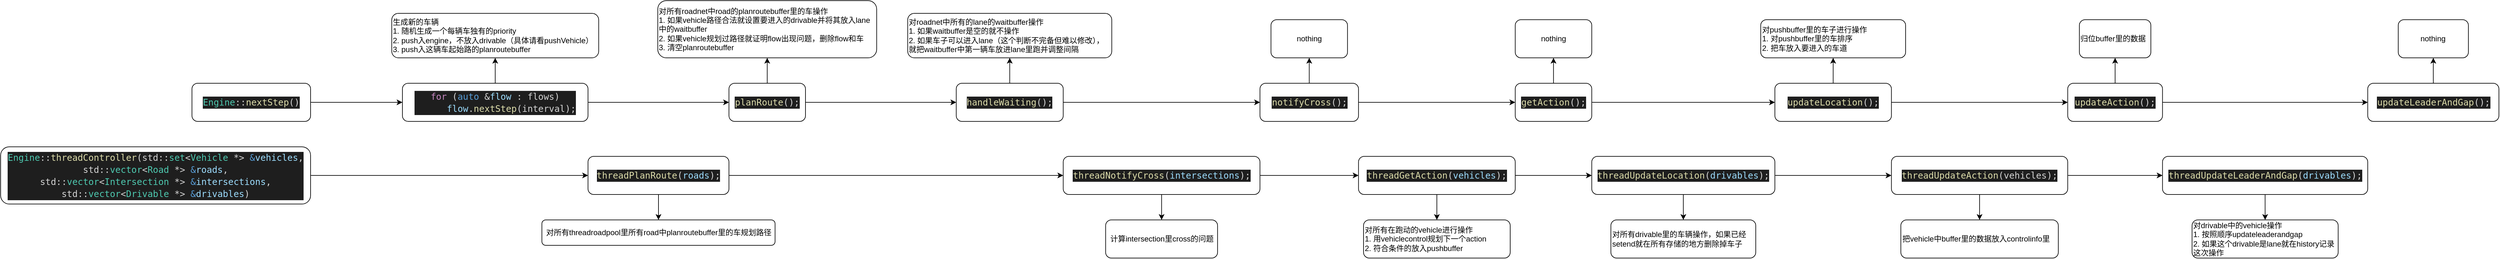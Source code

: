 <mxfile version="14.2.4" type="embed">
    <diagram id="FMKehCGugXYH41a7BShN" name="Page-1">
        <mxGraphModel dx="1446" dy="628" grid="1" gridSize="10" guides="1" tooltips="1" connect="1" arrows="1" fold="1" page="1" pageScale="1" pageWidth="827" pageHeight="1169" math="0" shadow="0">
            <root>
                <mxCell id="0"/>
                <mxCell id="1" parent="0"/>
                <mxCell id="15" value="" style="edgeStyle=orthogonalEdgeStyle;rounded=0;orthogonalLoop=1;jettySize=auto;html=1;" parent="1" source="11" target="14" edge="1">
                    <mxGeometry relative="1" as="geometry"/>
                </mxCell>
                <mxCell id="11" value="&lt;div style=&quot;color: rgb(212 , 212 , 212) ; background-color: rgb(30 , 30 , 30) ; font-family: &amp;#34;droid sans mono&amp;#34; , monospace , monospace , &amp;#34;droid sans fallback&amp;#34; ; font-size: 14px ; line-height: 19px&quot;&gt;&lt;span style=&quot;color: #4ec9b0&quot;&gt;Engine&lt;/span&gt;::&lt;span style=&quot;color: #dcdcaa&quot;&gt;nextStep&lt;/span&gt;()&lt;/div&gt;" style="rounded=1;whiteSpace=wrap;html=1;" parent="1" vertex="1">
                    <mxGeometry x="360" y="350" width="186" height="60" as="geometry"/>
                </mxCell>
                <mxCell id="32" value="" style="edgeStyle=orthogonalEdgeStyle;rounded=0;orthogonalLoop=1;jettySize=auto;html=1;" parent="1" source="12" target="31" edge="1">
                    <mxGeometry relative="1" as="geometry"/>
                </mxCell>
                <mxCell id="12" value="&lt;div style=&quot;color: rgb(212 , 212 , 212) ; background-color: rgb(30 , 30 , 30) ; font-family: &amp;#34;droid sans mono&amp;#34; , monospace , monospace , &amp;#34;droid sans fallback&amp;#34; ; font-size: 14px ; line-height: 19px&quot;&gt;&lt;div&gt;&lt;span style=&quot;color: #4ec9b0&quot;&gt;Engine&lt;/span&gt;::&lt;span style=&quot;color: #dcdcaa&quot;&gt;threadController&lt;/span&gt;(std::&lt;span style=&quot;color: #4ec9b0&quot;&gt;set&lt;/span&gt;&amp;lt;&lt;span style=&quot;color: #4ec9b0&quot;&gt;Vehicle&lt;/span&gt; *&amp;gt; &lt;span style=&quot;color: #569cd6&quot;&gt;&amp;amp;&lt;/span&gt;&lt;span style=&quot;color: #9cdcfe&quot;&gt;vehicles&lt;/span&gt;,&lt;/div&gt;&lt;div&gt;                                  std::&lt;span style=&quot;color: #4ec9b0&quot;&gt;vector&lt;/span&gt;&amp;lt;&lt;span style=&quot;color: #4ec9b0&quot;&gt;Road&lt;/span&gt; *&amp;gt; &lt;span style=&quot;color: #569cd6&quot;&gt;&amp;amp;&lt;/span&gt;&lt;span style=&quot;color: #9cdcfe&quot;&gt;roads&lt;/span&gt;,&lt;/div&gt;&lt;div&gt;                                  std::&lt;span style=&quot;color: #4ec9b0&quot;&gt;vector&lt;/span&gt;&amp;lt;&lt;span style=&quot;color: #4ec9b0&quot;&gt;Intersection&lt;/span&gt; *&amp;gt; &lt;span style=&quot;color: #569cd6&quot;&gt;&amp;amp;&lt;/span&gt;&lt;span style=&quot;color: #9cdcfe&quot;&gt;intersections&lt;/span&gt;,&lt;/div&gt;&lt;div&gt;                                  std::&lt;span style=&quot;color: #4ec9b0&quot;&gt;vector&lt;/span&gt;&amp;lt;&lt;span style=&quot;color: #4ec9b0&quot;&gt;Drivable&lt;/span&gt; *&amp;gt; &lt;span style=&quot;color: #569cd6&quot;&gt;&amp;amp;&lt;/span&gt;&lt;span style=&quot;color: #9cdcfe&quot;&gt;drivables&lt;/span&gt;)&lt;/div&gt;&lt;/div&gt;" style="rounded=1;whiteSpace=wrap;html=1;" parent="1" vertex="1">
                    <mxGeometry x="60" y="450" width="486" height="90" as="geometry"/>
                </mxCell>
                <mxCell id="17" value="" style="edgeStyle=orthogonalEdgeStyle;rounded=0;orthogonalLoop=1;jettySize=auto;html=1;" parent="1" source="14" target="16" edge="1">
                    <mxGeometry relative="1" as="geometry"/>
                </mxCell>
                <mxCell id="86" style="edgeStyle=orthogonalEdgeStyle;rounded=0;orthogonalLoop=1;jettySize=auto;html=1;exitX=0.5;exitY=0;exitDx=0;exitDy=0;entryX=0.5;entryY=1;entryDx=0;entryDy=0;" edge="1" parent="1" source="14" target="43">
                    <mxGeometry relative="1" as="geometry"/>
                </mxCell>
                <mxCell id="14" value="&lt;div style=&quot;color: rgb(212 , 212 , 212) ; background-color: rgb(30 , 30 , 30) ; font-family: &amp;#34;droid sans mono&amp;#34; , monospace , monospace , &amp;#34;droid sans fallback&amp;#34; ; font-size: 14px ; line-height: 19px&quot;&gt;&lt;div&gt;&lt;span style=&quot;color: #c586c0&quot;&gt;for&lt;/span&gt; (&lt;span style=&quot;color: #569cd6&quot;&gt;auto&lt;/span&gt; &amp;amp;&lt;span style=&quot;color: #9cdcfe&quot;&gt;flow&lt;/span&gt; : flows)&lt;/div&gt;&lt;div&gt;            &lt;span style=&quot;color: #9cdcfe&quot;&gt;&amp;nbsp; &amp;nbsp; &amp;nbsp; flow&lt;/span&gt;.&lt;span style=&quot;color: #dcdcaa&quot;&gt;nextStep&lt;/span&gt;(interval);&lt;/div&gt;&lt;/div&gt;" style="whiteSpace=wrap;html=1;rounded=1;" parent="1" vertex="1">
                    <mxGeometry x="690" y="350" width="291" height="60" as="geometry"/>
                </mxCell>
                <mxCell id="59" value="" style="edgeStyle=orthogonalEdgeStyle;rounded=0;orthogonalLoop=1;jettySize=auto;html=1;" edge="1" parent="1" source="16" target="58">
                    <mxGeometry relative="1" as="geometry"/>
                </mxCell>
                <mxCell id="85" style="edgeStyle=orthogonalEdgeStyle;rounded=0;orthogonalLoop=1;jettySize=auto;html=1;exitX=0.5;exitY=0;exitDx=0;exitDy=0;entryX=0.5;entryY=1;entryDx=0;entryDy=0;" edge="1" parent="1" source="16" target="47">
                    <mxGeometry relative="1" as="geometry"/>
                </mxCell>
                <mxCell id="16" value="&lt;div style=&quot;color: rgb(212 , 212 , 212) ; background-color: rgb(30 , 30 , 30) ; font-family: &amp;#34;droid sans mono&amp;#34; , monospace , monospace , &amp;#34;droid sans fallback&amp;#34; ; font-size: 14px ; line-height: 19px&quot;&gt;&lt;span style=&quot;color: #dcdcaa&quot;&gt;planRoute&lt;/span&gt;();&lt;/div&gt;" style="whiteSpace=wrap;html=1;rounded=1;" parent="1" vertex="1">
                    <mxGeometry x="1202" y="350" width="120" height="60" as="geometry"/>
                </mxCell>
                <mxCell id="21" value="" style="edgeStyle=orthogonalEdgeStyle;rounded=0;orthogonalLoop=1;jettySize=auto;html=1;" parent="1" source="18" target="20" edge="1">
                    <mxGeometry relative="1" as="geometry"/>
                </mxCell>
                <mxCell id="83" style="edgeStyle=orthogonalEdgeStyle;rounded=0;orthogonalLoop=1;jettySize=auto;html=1;exitX=0.5;exitY=0;exitDx=0;exitDy=0;entryX=0.5;entryY=1;entryDx=0;entryDy=0;" edge="1" parent="1" source="18" target="55">
                    <mxGeometry relative="1" as="geometry"/>
                </mxCell>
                <mxCell id="18" value="&lt;div style=&quot;color: rgb(212 , 212 , 212) ; background-color: rgb(30 , 30 , 30) ; font-family: &amp;#34;droid sans mono&amp;#34; , monospace , monospace , &amp;#34;droid sans fallback&amp;#34; ; font-size: 14px ; line-height: 19px&quot;&gt;&lt;span style=&quot;color: #dcdcaa&quot;&gt;notifyCross&lt;/span&gt;();&lt;/div&gt;" style="whiteSpace=wrap;html=1;rounded=1;" parent="1" vertex="1">
                    <mxGeometry x="2034.64" y="350" width="154.5" height="60" as="geometry"/>
                </mxCell>
                <mxCell id="25" value="" style="edgeStyle=orthogonalEdgeStyle;rounded=0;orthogonalLoop=1;jettySize=auto;html=1;" parent="1" source="20" target="24" edge="1">
                    <mxGeometry relative="1" as="geometry"/>
                </mxCell>
                <mxCell id="82" style="edgeStyle=orthogonalEdgeStyle;rounded=0;orthogonalLoop=1;jettySize=auto;html=1;exitX=0.5;exitY=0;exitDx=0;exitDy=0;entryX=0.5;entryY=1;entryDx=0;entryDy=0;" edge="1" parent="1" source="20" target="56">
                    <mxGeometry relative="1" as="geometry"/>
                </mxCell>
                <mxCell id="20" value="&lt;div style=&quot;color: rgb(212 , 212 , 212) ; background-color: rgb(30 , 30 , 30) ; font-family: &amp;#34;droid sans mono&amp;#34; , monospace , monospace , &amp;#34;droid sans fallback&amp;#34; ; font-size: 14px ; line-height: 19px&quot;&gt;&lt;span style=&quot;color: #dcdcaa&quot;&gt;getAction&lt;/span&gt;();&lt;/div&gt;" style="whiteSpace=wrap;html=1;rounded=1;" parent="1" vertex="1">
                    <mxGeometry x="2434.89" y="350" width="120" height="60" as="geometry"/>
                </mxCell>
                <mxCell id="27" value="" style="edgeStyle=orthogonalEdgeStyle;rounded=0;orthogonalLoop=1;jettySize=auto;html=1;" parent="1" source="24" target="26" edge="1">
                    <mxGeometry relative="1" as="geometry"/>
                </mxCell>
                <mxCell id="87" style="edgeStyle=orthogonalEdgeStyle;rounded=0;orthogonalLoop=1;jettySize=auto;html=1;exitX=0.5;exitY=0;exitDx=0;exitDy=0;entryX=0.5;entryY=1;entryDx=0;entryDy=0;" edge="1" parent="1" source="24" target="69">
                    <mxGeometry relative="1" as="geometry"/>
                </mxCell>
                <mxCell id="24" value="&lt;div style=&quot;color: rgb(212 , 212 , 212) ; background-color: rgb(30 , 30 , 30) ; font-family: &amp;#34;droid sans mono&amp;#34; , monospace , monospace , &amp;#34;droid sans fallback&amp;#34; ; font-size: 14px ; line-height: 19px&quot;&gt;&lt;span style=&quot;color: #dcdcaa&quot;&gt;updateLocation&lt;/span&gt;();&lt;/div&gt;" style="whiteSpace=wrap;html=1;rounded=1;" parent="1" vertex="1">
                    <mxGeometry x="2842.02" y="350" width="182.75" height="60" as="geometry"/>
                </mxCell>
                <mxCell id="29" value="" style="edgeStyle=orthogonalEdgeStyle;rounded=0;orthogonalLoop=1;jettySize=auto;html=1;" parent="1" source="26" target="28" edge="1">
                    <mxGeometry relative="1" as="geometry"/>
                </mxCell>
                <mxCell id="81" style="edgeStyle=orthogonalEdgeStyle;rounded=0;orthogonalLoop=1;jettySize=auto;html=1;exitX=0.5;exitY=0;exitDx=0;exitDy=0;entryX=0.5;entryY=1;entryDx=0;entryDy=0;" edge="1" parent="1" source="26" target="73">
                    <mxGeometry relative="1" as="geometry"/>
                </mxCell>
                <mxCell id="26" value="&lt;div style=&quot;color: rgb(212 , 212 , 212) ; background-color: rgb(30 , 30 , 30) ; font-family: &amp;#34;droid sans mono&amp;#34; , monospace , monospace , &amp;#34;droid sans fallback&amp;#34; ; font-size: 14px ; line-height: 19px&quot;&gt;&lt;span style=&quot;color: #dcdcaa&quot;&gt;updateAction&lt;/span&gt;();&lt;/div&gt;" style="whiteSpace=wrap;html=1;rounded=1;" parent="1" vertex="1">
                    <mxGeometry x="3301.19" y="350" width="148.63" height="60" as="geometry"/>
                </mxCell>
                <mxCell id="80" style="edgeStyle=orthogonalEdgeStyle;rounded=0;orthogonalLoop=1;jettySize=auto;html=1;exitX=0.5;exitY=0;exitDx=0;exitDy=0;entryX=0.5;entryY=1;entryDx=0;entryDy=0;" edge="1" parent="1" source="28" target="75">
                    <mxGeometry relative="1" as="geometry"/>
                </mxCell>
                <mxCell id="28" value="&lt;div style=&quot;color: rgb(212 , 212 , 212) ; background-color: rgb(30 , 30 , 30) ; font-family: &amp;#34;droid sans mono&amp;#34; , monospace , monospace , &amp;#34;droid sans fallback&amp;#34; ; font-size: 14px ; line-height: 19px&quot;&gt;&lt;span style=&quot;color: #dcdcaa&quot;&gt;updateLeaderAndGap&lt;/span&gt;();&lt;/div&gt;" style="whiteSpace=wrap;html=1;rounded=1;" parent="1" vertex="1">
                    <mxGeometry x="3771.61" y="350" width="205.67" height="60" as="geometry"/>
                </mxCell>
                <mxCell id="34" value="" style="edgeStyle=orthogonalEdgeStyle;rounded=0;orthogonalLoop=1;jettySize=auto;html=1;" parent="1" source="31" target="33" edge="1">
                    <mxGeometry relative="1" as="geometry"/>
                </mxCell>
                <mxCell id="50" style="edgeStyle=orthogonalEdgeStyle;rounded=0;orthogonalLoop=1;jettySize=auto;html=1;exitX=0.5;exitY=1;exitDx=0;exitDy=0;entryX=0.5;entryY=0;entryDx=0;entryDy=0;" edge="1" parent="1" source="31" target="49">
                    <mxGeometry relative="1" as="geometry"/>
                </mxCell>
                <mxCell id="31" value="&lt;div style=&quot;color: rgb(212 , 212 , 212) ; background-color: rgb(30 , 30 , 30) ; font-family: &amp;#34;droid sans mono&amp;#34; , monospace , monospace , &amp;#34;droid sans fallback&amp;#34; ; font-size: 14px ; line-height: 19px&quot;&gt;&lt;div style=&quot;font-family: &amp;#34;droid sans mono&amp;#34; , monospace , monospace , &amp;#34;droid sans fallback&amp;#34; ; line-height: 19px&quot;&gt;&lt;span style=&quot;color: #dcdcaa&quot;&gt;threadPlanRoute&lt;/span&gt;(&lt;span style=&quot;color: #9cdcfe&quot;&gt;roads&lt;/span&gt;);&lt;/div&gt;&lt;/div&gt;" style="whiteSpace=wrap;html=1;rounded=1;" parent="1" vertex="1">
                    <mxGeometry x="981.0" y="465" width="221" height="60" as="geometry"/>
                </mxCell>
                <mxCell id="36" value="" style="edgeStyle=orthogonalEdgeStyle;rounded=0;orthogonalLoop=1;jettySize=auto;html=1;" parent="1" source="33" target="35" edge="1">
                    <mxGeometry relative="1" as="geometry"/>
                </mxCell>
                <mxCell id="54" style="edgeStyle=orthogonalEdgeStyle;rounded=0;orthogonalLoop=1;jettySize=auto;html=1;exitX=0.5;exitY=1;exitDx=0;exitDy=0;entryX=0.5;entryY=0;entryDx=0;entryDy=0;" edge="1" parent="1" source="33" target="53">
                    <mxGeometry relative="1" as="geometry"/>
                </mxCell>
                <mxCell id="33" value="&lt;div style=&quot;color: rgb(212 , 212 , 212) ; background-color: rgb(30 , 30 , 30) ; font-family: &amp;#34;droid sans mono&amp;#34; , monospace , monospace , &amp;#34;droid sans fallback&amp;#34; ; font-size: 14px ; line-height: 19px&quot;&gt;&lt;span style=&quot;color: #dcdcaa&quot;&gt;threadNotifyCross&lt;/span&gt;(&lt;span style=&quot;color: #9cdcfe&quot;&gt;intersections&lt;/span&gt;);&lt;/div&gt;" style="whiteSpace=wrap;html=1;rounded=1;" parent="1" vertex="1">
                    <mxGeometry x="1726.14" y="465" width="308.5" height="60" as="geometry"/>
                </mxCell>
                <mxCell id="38" value="" style="edgeStyle=orthogonalEdgeStyle;rounded=0;orthogonalLoop=1;jettySize=auto;html=1;" parent="1" source="35" target="37" edge="1">
                    <mxGeometry relative="1" as="geometry"/>
                </mxCell>
                <mxCell id="65" style="edgeStyle=orthogonalEdgeStyle;rounded=0;orthogonalLoop=1;jettySize=auto;html=1;exitX=0.5;exitY=1;exitDx=0;exitDy=0;entryX=0.5;entryY=0;entryDx=0;entryDy=0;" edge="1" parent="1" source="35" target="64">
                    <mxGeometry relative="1" as="geometry"/>
                </mxCell>
                <mxCell id="35" value="&lt;div style=&quot;color: rgb(212 , 212 , 212) ; background-color: rgb(30 , 30 , 30) ; font-family: &amp;#34;droid sans mono&amp;#34; , monospace , monospace , &amp;#34;droid sans fallback&amp;#34; ; font-size: 14px ; line-height: 19px&quot;&gt;&lt;span style=&quot;color: #dcdcaa&quot;&gt;threadGetAction&lt;/span&gt;(&lt;span style=&quot;color: #9cdcfe&quot;&gt;vehicles&lt;/span&gt;);&lt;/div&gt;" style="whiteSpace=wrap;html=1;rounded=1;" parent="1" vertex="1">
                    <mxGeometry x="2189.14" y="465" width="245.75" height="60" as="geometry"/>
                </mxCell>
                <mxCell id="40" value="" style="edgeStyle=orthogonalEdgeStyle;rounded=0;orthogonalLoop=1;jettySize=auto;html=1;" parent="1" source="37" target="39" edge="1">
                    <mxGeometry relative="1" as="geometry"/>
                </mxCell>
                <mxCell id="68" value="" style="edgeStyle=orthogonalEdgeStyle;rounded=0;orthogonalLoop=1;jettySize=auto;html=1;" edge="1" parent="1" source="37" target="67">
                    <mxGeometry relative="1" as="geometry"/>
                </mxCell>
                <mxCell id="37" value="&lt;div style=&quot;color: rgb(212 , 212 , 212) ; background-color: rgb(30 , 30 , 30) ; font-family: &amp;#34;droid sans mono&amp;#34; , monospace , monospace , &amp;#34;droid sans fallback&amp;#34; ; font-size: 14px ; line-height: 19px&quot;&gt;&lt;span style=&quot;color: #dcdcaa&quot;&gt;threadUpdateLocation&lt;/span&gt;(&lt;span style=&quot;color: #9cdcfe&quot;&gt;drivables&lt;/span&gt;);&lt;/div&gt;" style="whiteSpace=wrap;html=1;rounded=1;" parent="1" vertex="1">
                    <mxGeometry x="2554.89" y="465" width="287.13" height="60" as="geometry"/>
                </mxCell>
                <mxCell id="42" value="" style="edgeStyle=orthogonalEdgeStyle;rounded=0;orthogonalLoop=1;jettySize=auto;html=1;" parent="1" source="39" target="41" edge="1">
                    <mxGeometry relative="1" as="geometry"/>
                </mxCell>
                <mxCell id="72" value="" style="edgeStyle=orthogonalEdgeStyle;rounded=0;orthogonalLoop=1;jettySize=auto;html=1;" edge="1" parent="1" source="39" target="71">
                    <mxGeometry relative="1" as="geometry"/>
                </mxCell>
                <mxCell id="39" value="&lt;div style=&quot;color: rgb(212 , 212 , 212) ; background-color: rgb(30 , 30 , 30) ; font-family: &amp;#34;droid sans mono&amp;#34; , monospace , monospace , &amp;#34;droid sans fallback&amp;#34; ; font-size: 14px ; line-height: 19px&quot;&gt;&lt;span style=&quot;color: #dcdcaa&quot;&gt;threadUpdateAction&lt;/span&gt;(vehicles);&lt;/div&gt;" style="whiteSpace=wrap;html=1;rounded=1;" parent="1" vertex="1">
                    <mxGeometry x="3024.77" y="465" width="276.42" height="60" as="geometry"/>
                </mxCell>
                <mxCell id="79" value="" style="edgeStyle=orthogonalEdgeStyle;rounded=0;orthogonalLoop=1;jettySize=auto;html=1;" edge="1" parent="1" source="41" target="78">
                    <mxGeometry relative="1" as="geometry"/>
                </mxCell>
                <mxCell id="41" value="&lt;div style=&quot;color: rgb(212 , 212 , 212) ; background-color: rgb(30 , 30 , 30) ; font-family: &amp;#34;droid sans mono&amp;#34; , monospace , monospace , &amp;#34;droid sans fallback&amp;#34; ; font-size: 14px ; line-height: 19px&quot;&gt;&lt;span style=&quot;color: #dcdcaa&quot;&gt;threadUpdateLeaderAndGap&lt;/span&gt;(&lt;span style=&quot;color: #9cdcfe&quot;&gt;drivables&lt;/span&gt;);&lt;/div&gt;" style="whiteSpace=wrap;html=1;rounded=1;" parent="1" vertex="1">
                    <mxGeometry x="3449.82" y="465" width="321.79" height="60" as="geometry"/>
                </mxCell>
                <mxCell id="43" value="生成新的车辆&lt;br&gt;&lt;div&gt;&lt;span&gt;1. 随机生成一个每辆车独有的priority&lt;/span&gt;&lt;/div&gt;&lt;div&gt;&lt;span&gt;2. push入engine，不放入drivable（具体请看pushVehicle）&lt;/span&gt;&lt;/div&gt;&lt;div&gt;&lt;span&gt;3. push入这辆车起始路的planroutebuffer&lt;/span&gt;&lt;/div&gt;" style="whiteSpace=wrap;html=1;rounded=1;align=left;" parent="1" vertex="1">
                    <mxGeometry x="673.25" y="240" width="324.5" height="70" as="geometry"/>
                </mxCell>
                <mxCell id="47" value="对所有roadnet中road的planroutebuffer里的车操作&lt;br&gt;&lt;div&gt;1. 如果vehicle路径合法就设置要进入的drivable并将其放入lane中的waitbuffer&lt;/div&gt;&lt;div&gt;&lt;span&gt;2. 如果vehicle规划过路径就证明flow出现问题，删除flow和车&lt;/span&gt;&lt;/div&gt;&lt;div&gt;&lt;span&gt;3. 清空planroutebuffer&lt;/span&gt;&lt;/div&gt;" style="whiteSpace=wrap;html=1;rounded=1;align=left;" vertex="1" parent="1">
                    <mxGeometry x="1090.38" y="220" width="343.25" height="90" as="geometry"/>
                </mxCell>
                <mxCell id="49" value="对所有threadroadpool里所有road中planroutebuffer里的车规划路径" style="whiteSpace=wrap;html=1;rounded=1;" vertex="1" parent="1">
                    <mxGeometry x="908.69" y="565" width="365.62" height="40" as="geometry"/>
                </mxCell>
                <mxCell id="53" value="计算intersection里cross的问题" style="whiteSpace=wrap;html=1;rounded=1;" vertex="1" parent="1">
                    <mxGeometry x="1792.64" y="565" width="175.5" height="60" as="geometry"/>
                </mxCell>
                <mxCell id="55" value="nothing" style="whiteSpace=wrap;html=1;rounded=1;" vertex="1" parent="1">
                    <mxGeometry x="2051.89" y="250" width="120" height="60" as="geometry"/>
                </mxCell>
                <mxCell id="56" value="nothing" style="whiteSpace=wrap;html=1;rounded=1;" vertex="1" parent="1">
                    <mxGeometry x="2434.89" y="250" width="120" height="60" as="geometry"/>
                </mxCell>
                <mxCell id="60" style="edgeStyle=orthogonalEdgeStyle;rounded=0;orthogonalLoop=1;jettySize=auto;html=1;exitX=1;exitY=0.5;exitDx=0;exitDy=0;entryX=0;entryY=0.5;entryDx=0;entryDy=0;" edge="1" parent="1" source="58" target="18">
                    <mxGeometry relative="1" as="geometry"/>
                </mxCell>
                <mxCell id="84" style="edgeStyle=orthogonalEdgeStyle;rounded=0;orthogonalLoop=1;jettySize=auto;html=1;exitX=0.5;exitY=0;exitDx=0;exitDy=0;entryX=0.5;entryY=1;entryDx=0;entryDy=0;" edge="1" parent="1" source="58" target="61">
                    <mxGeometry relative="1" as="geometry"/>
                </mxCell>
                <mxCell id="58" value="&lt;div style=&quot;color: rgb(212 , 212 , 212) ; background-color: rgb(30 , 30 , 30) ; font-family: &amp;#34;droid sans mono&amp;#34; , monospace , monospace , &amp;#34;droid sans fallback&amp;#34; ; font-size: 14px ; line-height: 19px&quot;&gt;&lt;span style=&quot;color: #dcdcaa&quot;&gt;handleWaiting&lt;/span&gt;();&lt;/div&gt;" style="whiteSpace=wrap;html=1;rounded=1;" vertex="1" parent="1">
                    <mxGeometry x="1558.39" y="350" width="167.75" height="60" as="geometry"/>
                </mxCell>
                <mxCell id="61" value="对roadnet中所有的lane的waitbuffer操作&lt;br&gt;&lt;div&gt;1. 如果waitbuffer是空的就不操作&lt;/div&gt;&lt;div&gt;&lt;span&gt;2. 如果车子可以进入lane（这个判断不完备但难以修改），就把waitbuffer中第一辆车放进lane里跑并调整间隔&lt;/span&gt;&lt;/div&gt;" style="whiteSpace=wrap;html=1;rounded=1;align=left;" vertex="1" parent="1">
                    <mxGeometry x="1482.26" y="240" width="320" height="70" as="geometry"/>
                </mxCell>
                <mxCell id="64" value="对所有在跑动的vehicle进行操作&lt;br&gt;1. 用vehiclecontrol规划下一个action&lt;br&gt;2. 符合条件的放入pushbuffer" style="whiteSpace=wrap;html=1;rounded=1;align=left;" vertex="1" parent="1">
                    <mxGeometry x="2197.01" y="565" width="230" height="60" as="geometry"/>
                </mxCell>
                <mxCell id="67" value="对所有drivable里的车辆操作，如果已经setend就在所有存储的地方删除掉车子" style="whiteSpace=wrap;html=1;rounded=1;align=left;" vertex="1" parent="1">
                    <mxGeometry x="2584.87" y="565" width="227.17" height="60" as="geometry"/>
                </mxCell>
                <mxCell id="69" value="对pushbuffer里的车子进行操作&lt;br&gt;1. 对pushbuffer里的车排序&lt;br&gt;2. 把车放入要进入的车道" style="whiteSpace=wrap;html=1;rounded=1;align=left;" vertex="1" parent="1">
                    <mxGeometry x="2819.81" y="250" width="227.18" height="60" as="geometry"/>
                </mxCell>
                <mxCell id="71" value="把vehicle中buffer里的数据放入controlinfo里" style="whiteSpace=wrap;html=1;rounded=1;align=left;" vertex="1" parent="1">
                    <mxGeometry x="3039.53" y="565" width="246.91" height="60" as="geometry"/>
                </mxCell>
                <mxCell id="73" value="归位buffer里的数据" style="whiteSpace=wrap;html=1;rounded=1;align=left;" vertex="1" parent="1">
                    <mxGeometry x="3319.46" y="250" width="112.09" height="60" as="geometry"/>
                </mxCell>
                <mxCell id="75" value="&lt;div&gt;&lt;span&gt;nothing&lt;/span&gt;&lt;/div&gt;" style="whiteSpace=wrap;html=1;rounded=1;align=center;" vertex="1" parent="1">
                    <mxGeometry x="3819.45" y="250" width="110" height="60" as="geometry"/>
                </mxCell>
                <mxCell id="78" value="对drivable中的vehicle操作&lt;br&gt;1. 按照顺序updateleaderandgap&lt;br&gt;2. 如果这个drivable是lane就在history记录这次操作" style="whiteSpace=wrap;html=1;rounded=1;align=left;" vertex="1" parent="1">
                    <mxGeometry x="3496.16" y="565" width="229.1" height="60" as="geometry"/>
                </mxCell>
            </root>
        </mxGraphModel>
    </diagram>
</mxfile>